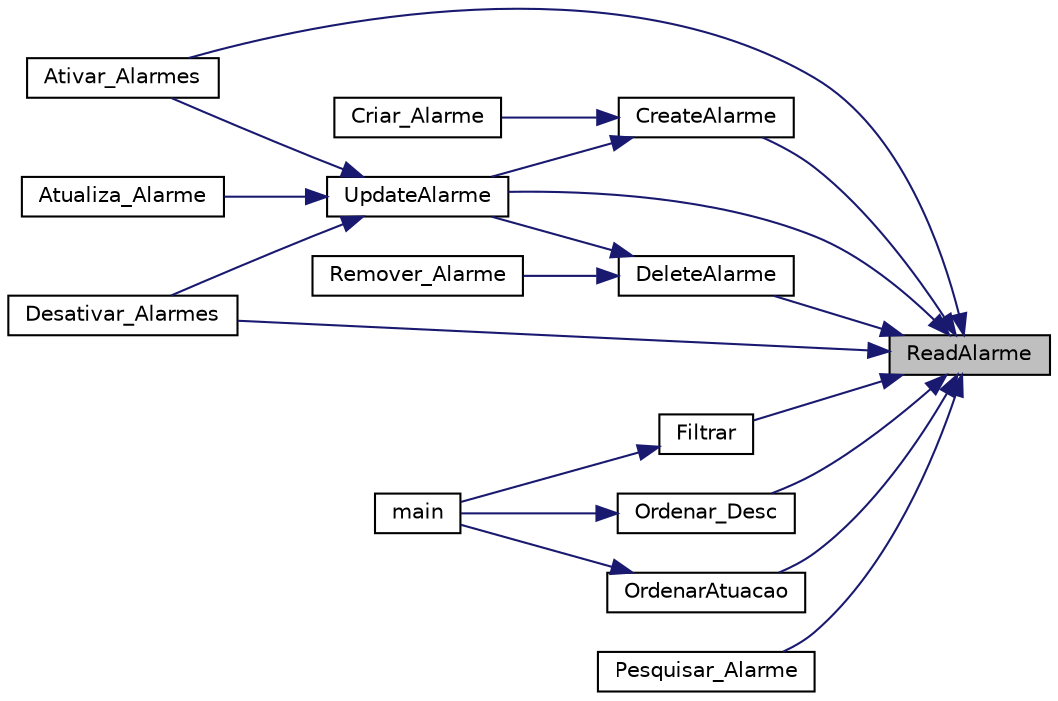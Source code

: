 digraph "ReadAlarme"
{
 // LATEX_PDF_SIZE
  edge [fontname="Helvetica",fontsize="10",labelfontname="Helvetica",labelfontsize="10"];
  node [fontname="Helvetica",fontsize="10",shape=record];
  rankdir="RL";
  Node1 [label="ReadAlarme",height=0.2,width=0.4,color="black", fillcolor="grey75", style="filled", fontcolor="black",tooltip=" "];
  Node1 -> Node2 [dir="back",color="midnightblue",fontsize="10",style="solid",fontname="Helvetica"];
  Node2 [label="Ativar_Alarmes",height=0.2,width=0.4,color="black", fillcolor="white", style="filled",URL="$_interface_8h.html#a2f6f0cff496d5de99728095bcb99fecf",tooltip=" "];
  Node1 -> Node3 [dir="back",color="midnightblue",fontsize="10",style="solid",fontname="Helvetica"];
  Node3 [label="CreateAlarme",height=0.2,width=0.4,color="black", fillcolor="white", style="filled",URL="$_alarmes_8h.html#a579cc6b41cc01dc70037df44d295fa8e",tooltip=" "];
  Node3 -> Node4 [dir="back",color="midnightblue",fontsize="10",style="solid",fontname="Helvetica"];
  Node4 [label="Criar_Alarme",height=0.2,width=0.4,color="black", fillcolor="white", style="filled",URL="$_interface_8h.html#a7070744125871fc31fbfd82fd1ea069d",tooltip=" "];
  Node3 -> Node5 [dir="back",color="midnightblue",fontsize="10",style="solid",fontname="Helvetica"];
  Node5 [label="UpdateAlarme",height=0.2,width=0.4,color="black", fillcolor="white", style="filled",URL="$_alarmes_8h.html#a935fde5a6fbc72e946c9a8199468d080",tooltip=" "];
  Node5 -> Node2 [dir="back",color="midnightblue",fontsize="10",style="solid",fontname="Helvetica"];
  Node5 -> Node6 [dir="back",color="midnightblue",fontsize="10",style="solid",fontname="Helvetica"];
  Node6 [label="Atualiza_Alarme",height=0.2,width=0.4,color="black", fillcolor="white", style="filled",URL="$_interface_8h.html#ae3e37e58cf3e6e35070f661231d743e2",tooltip=" "];
  Node5 -> Node7 [dir="back",color="midnightblue",fontsize="10",style="solid",fontname="Helvetica"];
  Node7 [label="Desativar_Alarmes",height=0.2,width=0.4,color="black", fillcolor="white", style="filled",URL="$_interface_8h.html#aada3e1b361195dfccd11556ab395e5c7",tooltip=" "];
  Node1 -> Node8 [dir="back",color="midnightblue",fontsize="10",style="solid",fontname="Helvetica"];
  Node8 [label="DeleteAlarme",height=0.2,width=0.4,color="black", fillcolor="white", style="filled",URL="$_alarmes_8h.html#a25b1300b2c90d1e4188426f3b30fceb6",tooltip=" "];
  Node8 -> Node9 [dir="back",color="midnightblue",fontsize="10",style="solid",fontname="Helvetica"];
  Node9 [label="Remover_Alarme",height=0.2,width=0.4,color="black", fillcolor="white", style="filled",URL="$_interface_8h.html#ab23e81c6482825f64c8bdfe510ce539b",tooltip=" "];
  Node8 -> Node5 [dir="back",color="midnightblue",fontsize="10",style="solid",fontname="Helvetica"];
  Node1 -> Node7 [dir="back",color="midnightblue",fontsize="10",style="solid",fontname="Helvetica"];
  Node1 -> Node10 [dir="back",color="midnightblue",fontsize="10",style="solid",fontname="Helvetica"];
  Node10 [label="Filtrar",height=0.2,width=0.4,color="black", fillcolor="white", style="filled",URL="$_interface_8h.html#a3c08cd667b8e1715efb916eefcaec920",tooltip=" "];
  Node10 -> Node11 [dir="back",color="midnightblue",fontsize="10",style="solid",fontname="Helvetica"];
  Node11 [label="main",height=0.2,width=0.4,color="black", fillcolor="white", style="filled",URL="$_sistema_8c.html#ae66f6b31b5ad750f1fe042a706a4e3d4",tooltip=" "];
  Node1 -> Node12 [dir="back",color="midnightblue",fontsize="10",style="solid",fontname="Helvetica"];
  Node12 [label="Ordenar_Desc",height=0.2,width=0.4,color="black", fillcolor="white", style="filled",URL="$_interface_8h.html#addaae7aff1ab279068e7c54ee6db3dd0",tooltip=" "];
  Node12 -> Node11 [dir="back",color="midnightblue",fontsize="10",style="solid",fontname="Helvetica"];
  Node1 -> Node13 [dir="back",color="midnightblue",fontsize="10",style="solid",fontname="Helvetica"];
  Node13 [label="OrdenarAtuacao",height=0.2,width=0.4,color="black", fillcolor="white", style="filled",URL="$_interface_8h.html#a30ff931217679941067b6eb39586c2c0",tooltip=" "];
  Node13 -> Node11 [dir="back",color="midnightblue",fontsize="10",style="solid",fontname="Helvetica"];
  Node1 -> Node14 [dir="back",color="midnightblue",fontsize="10",style="solid",fontname="Helvetica"];
  Node14 [label="Pesquisar_Alarme",height=0.2,width=0.4,color="black", fillcolor="white", style="filled",URL="$_interface_8h.html#a6f0ac9134e78977e239bccf7549a166d",tooltip=" "];
  Node1 -> Node5 [dir="back",color="midnightblue",fontsize="10",style="solid",fontname="Helvetica"];
}
